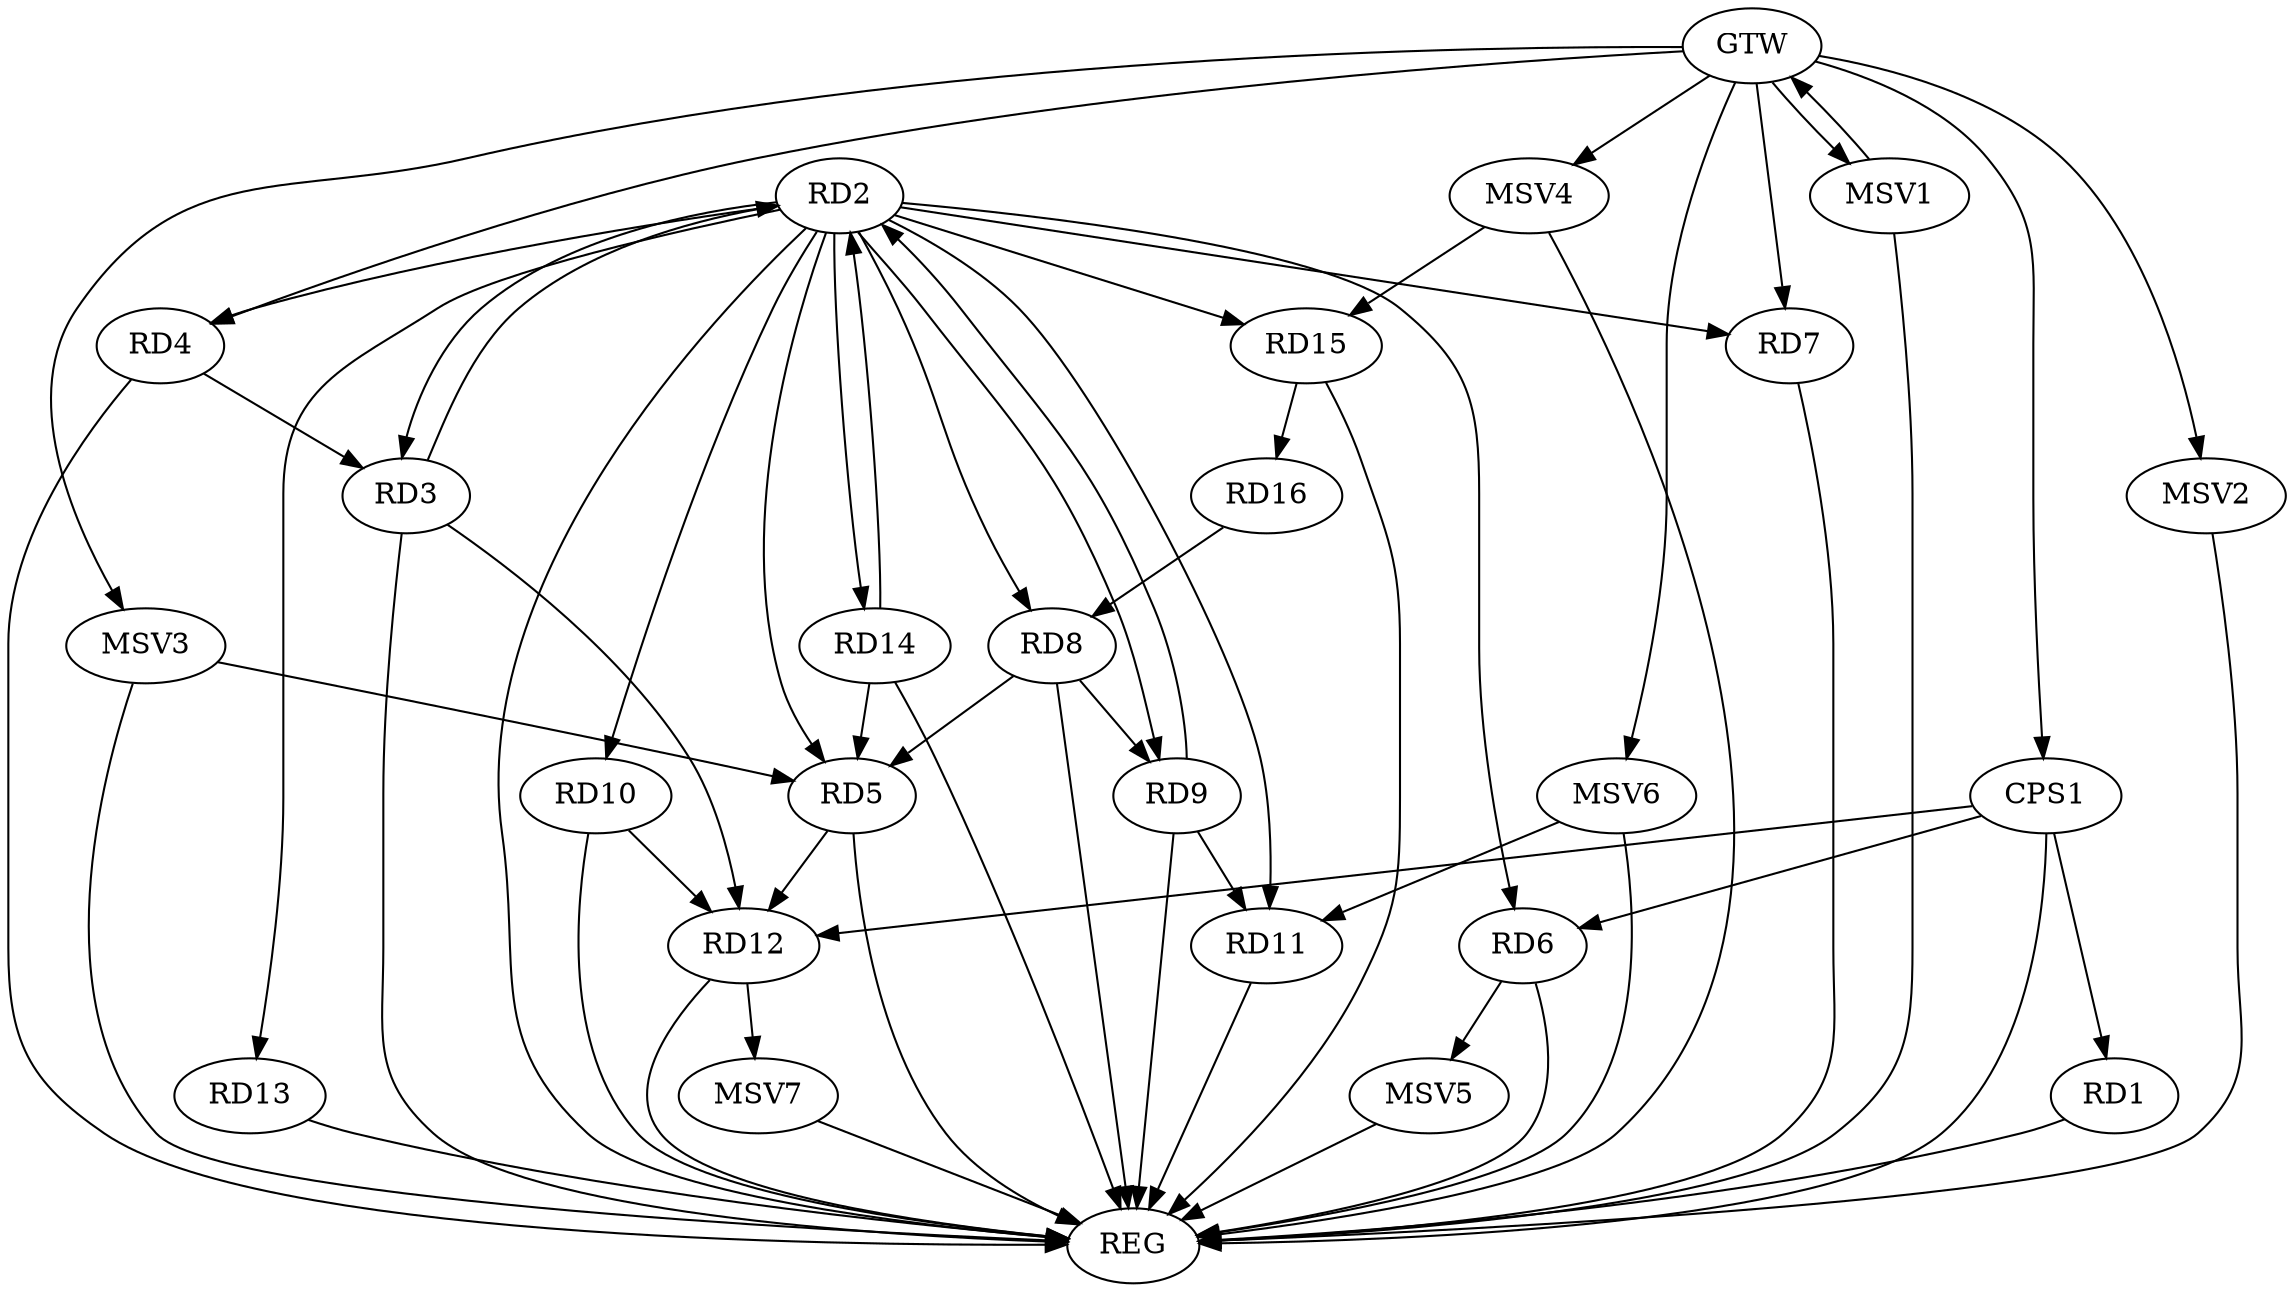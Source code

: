 strict digraph G {
  RD1 [ label="RD1" ];
  RD2 [ label="RD2" ];
  RD3 [ label="RD3" ];
  RD4 [ label="RD4" ];
  RD5 [ label="RD5" ];
  RD6 [ label="RD6" ];
  RD7 [ label="RD7" ];
  RD8 [ label="RD8" ];
  RD9 [ label="RD9" ];
  RD10 [ label="RD10" ];
  RD11 [ label="RD11" ];
  RD12 [ label="RD12" ];
  RD13 [ label="RD13" ];
  RD14 [ label="RD14" ];
  RD15 [ label="RD15" ];
  RD16 [ label="RD16" ];
  CPS1 [ label="CPS1" ];
  GTW [ label="GTW" ];
  REG [ label="REG" ];
  MSV1 [ label="MSV1" ];
  MSV2 [ label="MSV2" ];
  MSV3 [ label="MSV3" ];
  MSV4 [ label="MSV4" ];
  MSV5 [ label="MSV5" ];
  MSV6 [ label="MSV6" ];
  MSV7 [ label="MSV7" ];
  RD3 -> RD2;
  RD2 -> RD5;
  RD2 -> RD8;
  RD9 -> RD2;
  RD14 -> RD2;
  RD2 -> RD15;
  RD4 -> RD3;
  RD3 -> RD12;
  RD8 -> RD5;
  RD5 -> RD12;
  RD14 -> RD5;
  RD8 -> RD9;
  RD16 -> RD8;
  RD9 -> RD11;
  RD10 -> RD12;
  RD15 -> RD16;
  CPS1 -> RD1;
  CPS1 -> RD6;
  CPS1 -> RD12;
  GTW -> RD4;
  GTW -> RD7;
  GTW -> CPS1;
  RD1 -> REG;
  RD2 -> REG;
  RD3 -> REG;
  RD4 -> REG;
  RD5 -> REG;
  RD6 -> REG;
  RD7 -> REG;
  RD8 -> REG;
  RD9 -> REG;
  RD10 -> REG;
  RD11 -> REG;
  RD12 -> REG;
  RD13 -> REG;
  RD14 -> REG;
  RD15 -> REG;
  CPS1 -> REG;
  RD2 -> RD11;
  RD2 -> RD4;
  RD2 -> RD9;
  RD2 -> RD14;
  RD2 -> RD3;
  RD2 -> RD7;
  RD2 -> RD10;
  RD2 -> RD6;
  RD2 -> RD13;
  MSV1 -> GTW;
  GTW -> MSV1;
  MSV1 -> REG;
  GTW -> MSV2;
  MSV2 -> REG;
  MSV3 -> RD5;
  GTW -> MSV3;
  MSV3 -> REG;
  MSV4 -> RD15;
  GTW -> MSV4;
  MSV4 -> REG;
  RD6 -> MSV5;
  MSV5 -> REG;
  MSV6 -> RD11;
  GTW -> MSV6;
  MSV6 -> REG;
  RD12 -> MSV7;
  MSV7 -> REG;
}
